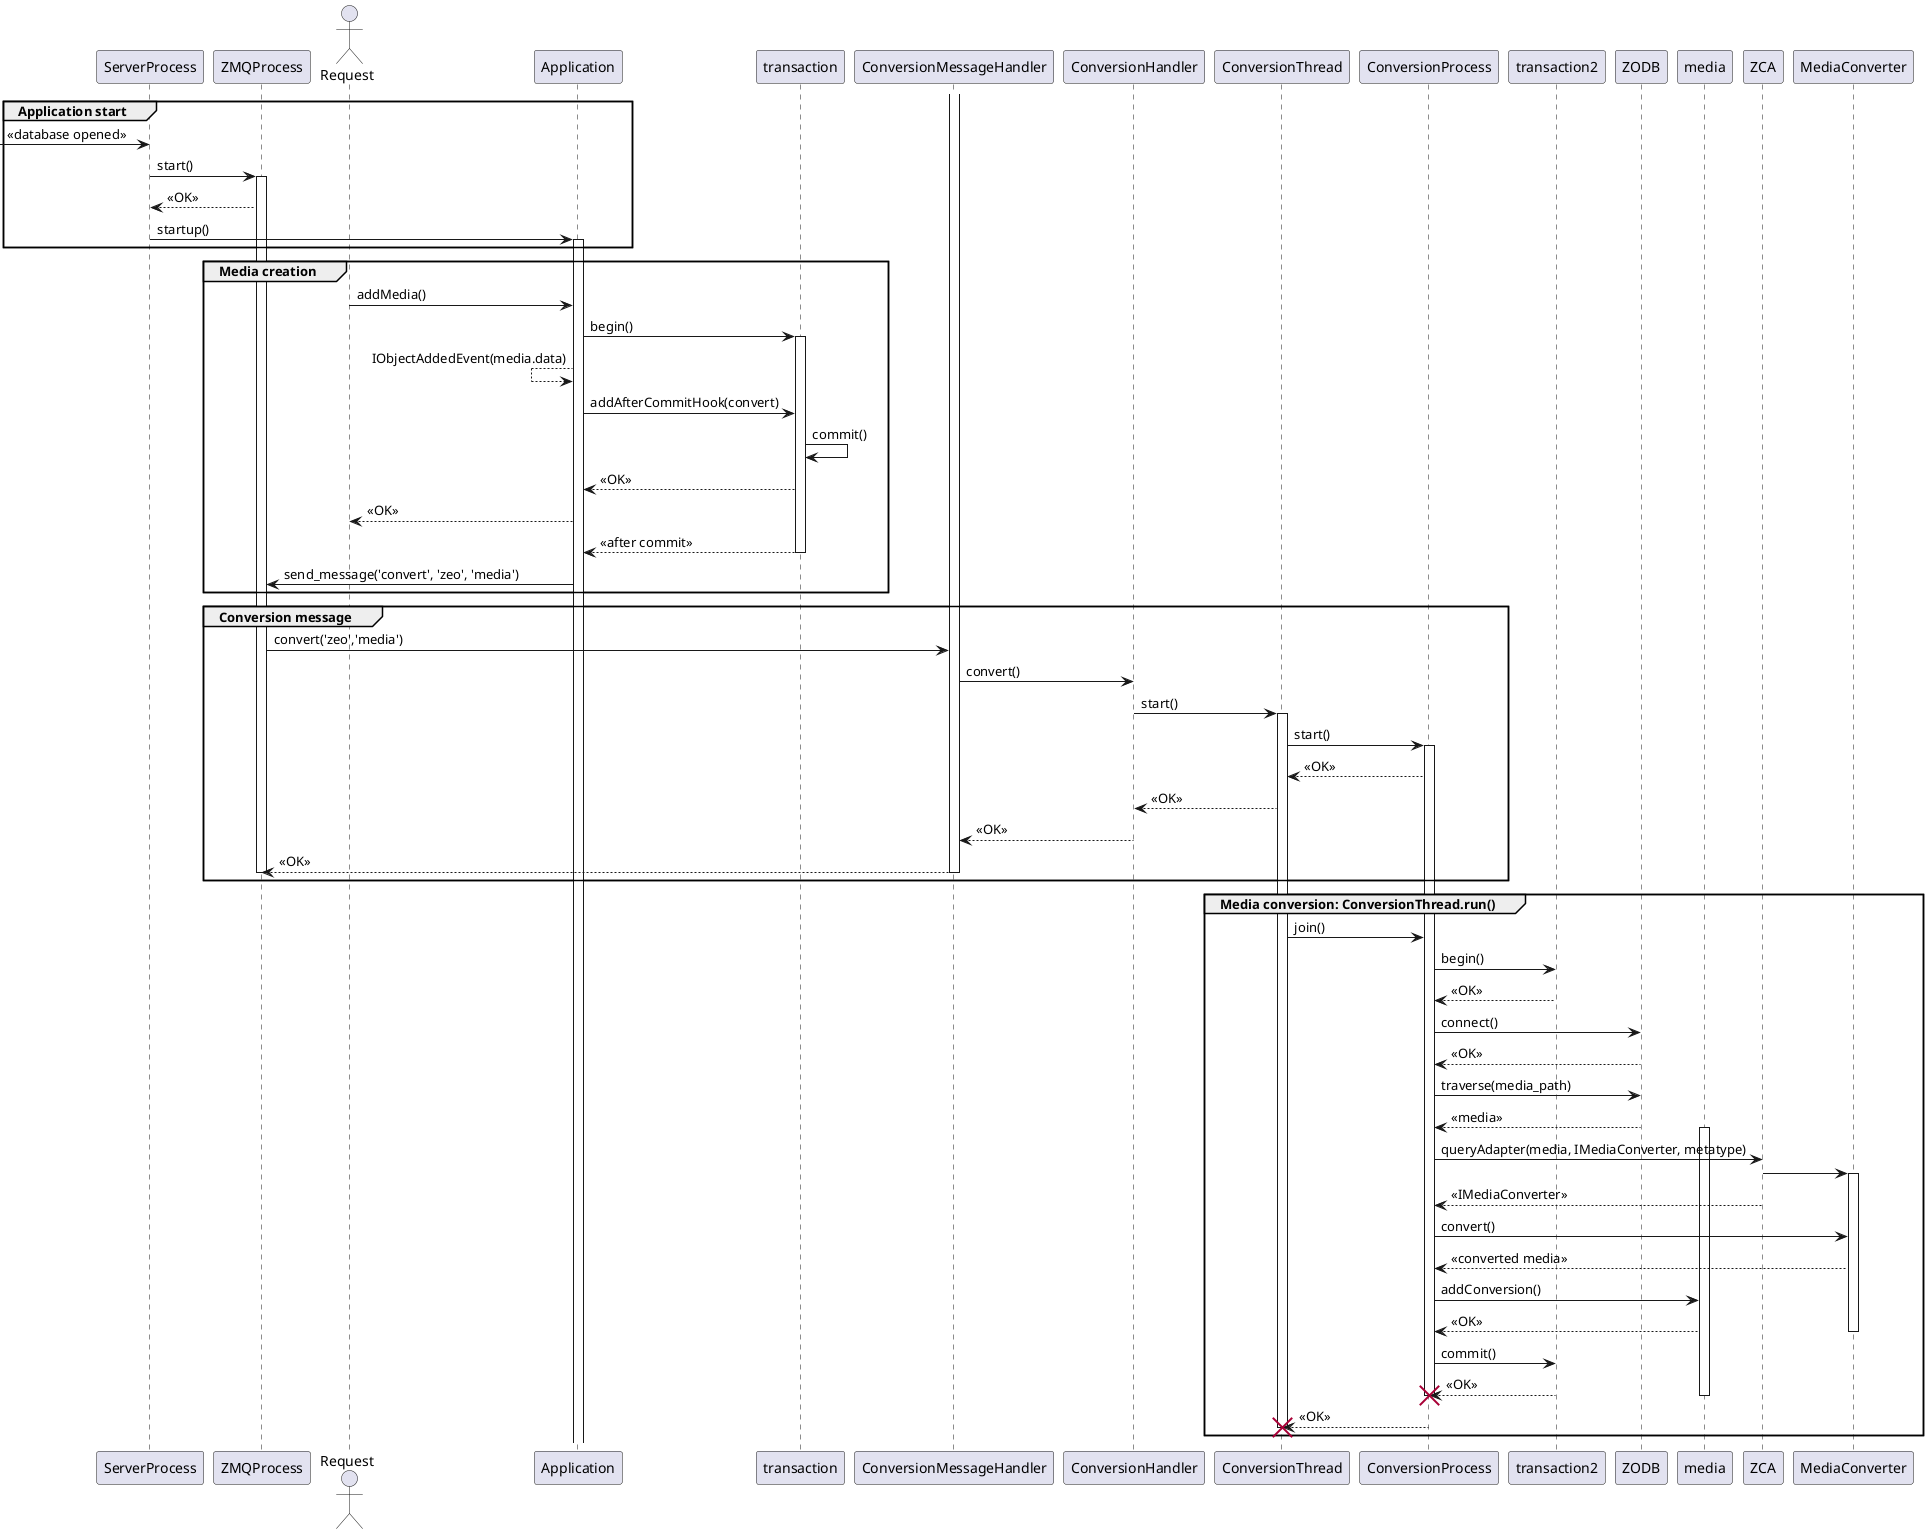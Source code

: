 MediaApp => open database
 -> check for media conversion utility
     NOK => return
 -> get converter process address
 -> try to create converting process messages handler
     NOK => port already in use

MediaApp => upload media file
 -> store media
 -> check for video or audio
     NOK => return
 -> check for media conversion utility
     NOK => return
 -> get ZEO connection name
     OK => get ZEO connection
        => get ZEO connection settings as JSON
 -> get converter process address
 -> build JSON message:
     [ 'convert',
       'zeo': { 'server_name': 'localhost',
                'server_port': '8100',
                ... },
       'media': '/medias/...',
       'format': 'flv' ]
 -> send message to converter


Conversion process => receive conversion message
 -> open ZEO connection
 -> find media through given path
 -> convert media to given format
 -> store converted media data in original media annotations


@startuml

group Application start

	[-> ServerProcess: << database opened >>
	ServerProcess -> ZMQProcess: start()
	activate ZMQProcess
	ServerProcess <-- ZMQProcess: << OK >>

	actor Request
	ServerProcess -> Application: startup()
	activate Application

end


group Media creation

	Request -> Application: addMedia()
	Application -> transaction: begin()
	activate transaction
	Application <-- Application: IObjectAddedEvent(media.data)

	Application -> transaction: addAfterCommitHook(convert)
	transaction -> transaction: commit()
	Application <-- transaction: << OK >>
	Request <-- Application: << OK >>
	Application <-- transaction: << after commit >>
	deactivate transaction

	Application -> ZMQProcess: send_message('convert', 'zeo', 'media')
end


group Conversion message

	activate ConversionMessageHandler

	ZMQProcess -> ConversionMessageHandler: convert('zeo','media')
	ConversionMessageHandler -> ConversionHandler: convert()
	ConversionHandler -> ConversionThread: start()
	activate ConversionThread
	ConversionThread ->	ConversionProcess: start()
	activate ConversionProcess
	ConversionThread <-- ConversionProcess: << OK >>
	ConversionHandler <-- ConversionThread: << OK >>
	ConversionMessageHandler <-- ConversionHandler: << OK >>
	ZMQProcess <-- ConversionMessageHandler: << OK >>

	deactivate ConversionMessageHandler
	deactivate ZMQProcess

end


group Media conversion: ConversionThread.run()

	ConversionThread ->	ConversionProcess: join()
	ConversionProcess -> transaction2: begin()
	ConversionProcess <-- transaction2: << OK >>

	ConversionProcess -> ZODB: connect()
	ConversionProcess <-- ZODB: << OK >>
	ConversionProcess -> ZODB: traverse(media_path)
	ConversionProcess <-- ZODB: << media >>
	activate media

	ConversionProcess -> ZCA: queryAdapter(media, IMediaConverter, metatype)
	ZCA -> MediaConverter: 
	activate MediaConverter
	ConversionProcess <-- ZCA: << IMediaConverter >>
	ConversionProcess -> MediaConverter: convert()
	ConversionProcess <-- MediaConverter: << converted media >>
	ConversionProcess -> media: addConversion()
	ConversionProcess <-- media: << OK >>
	deactivate MediaConverter

	ConversionProcess -> transaction2: commit()
	ConversionProcess <-- transaction2: << OK >>

	deactivate media
	deactivate ZODB
	deactivate ConversionProcess
	destroy ConversionProcess

	ConversionThread <-- ConversionProcess: << OK >>
	deactivate ConversionThread
	destroy ConversionThread

end

@enduml
